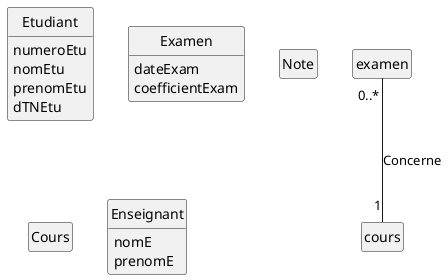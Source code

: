 @startuml Titre
'--------------------------------
' Parametres pour le dessin
'--------------------------------
hide circle
hide empty members
hide empty methods
'--------------------------------

class Etudiant
 {
    numeroEtu
    nomEtu
    prenomEtu
    dTNEtu
}

class Examen
{
    dateExam
    coefficientExam
}

class Note
{
    
}

class Cours
{
    
}

class Enseignant
{
   nomE 
   prenomE
}


examen "0..*" -- "1" cours : Concerne

@enduml

